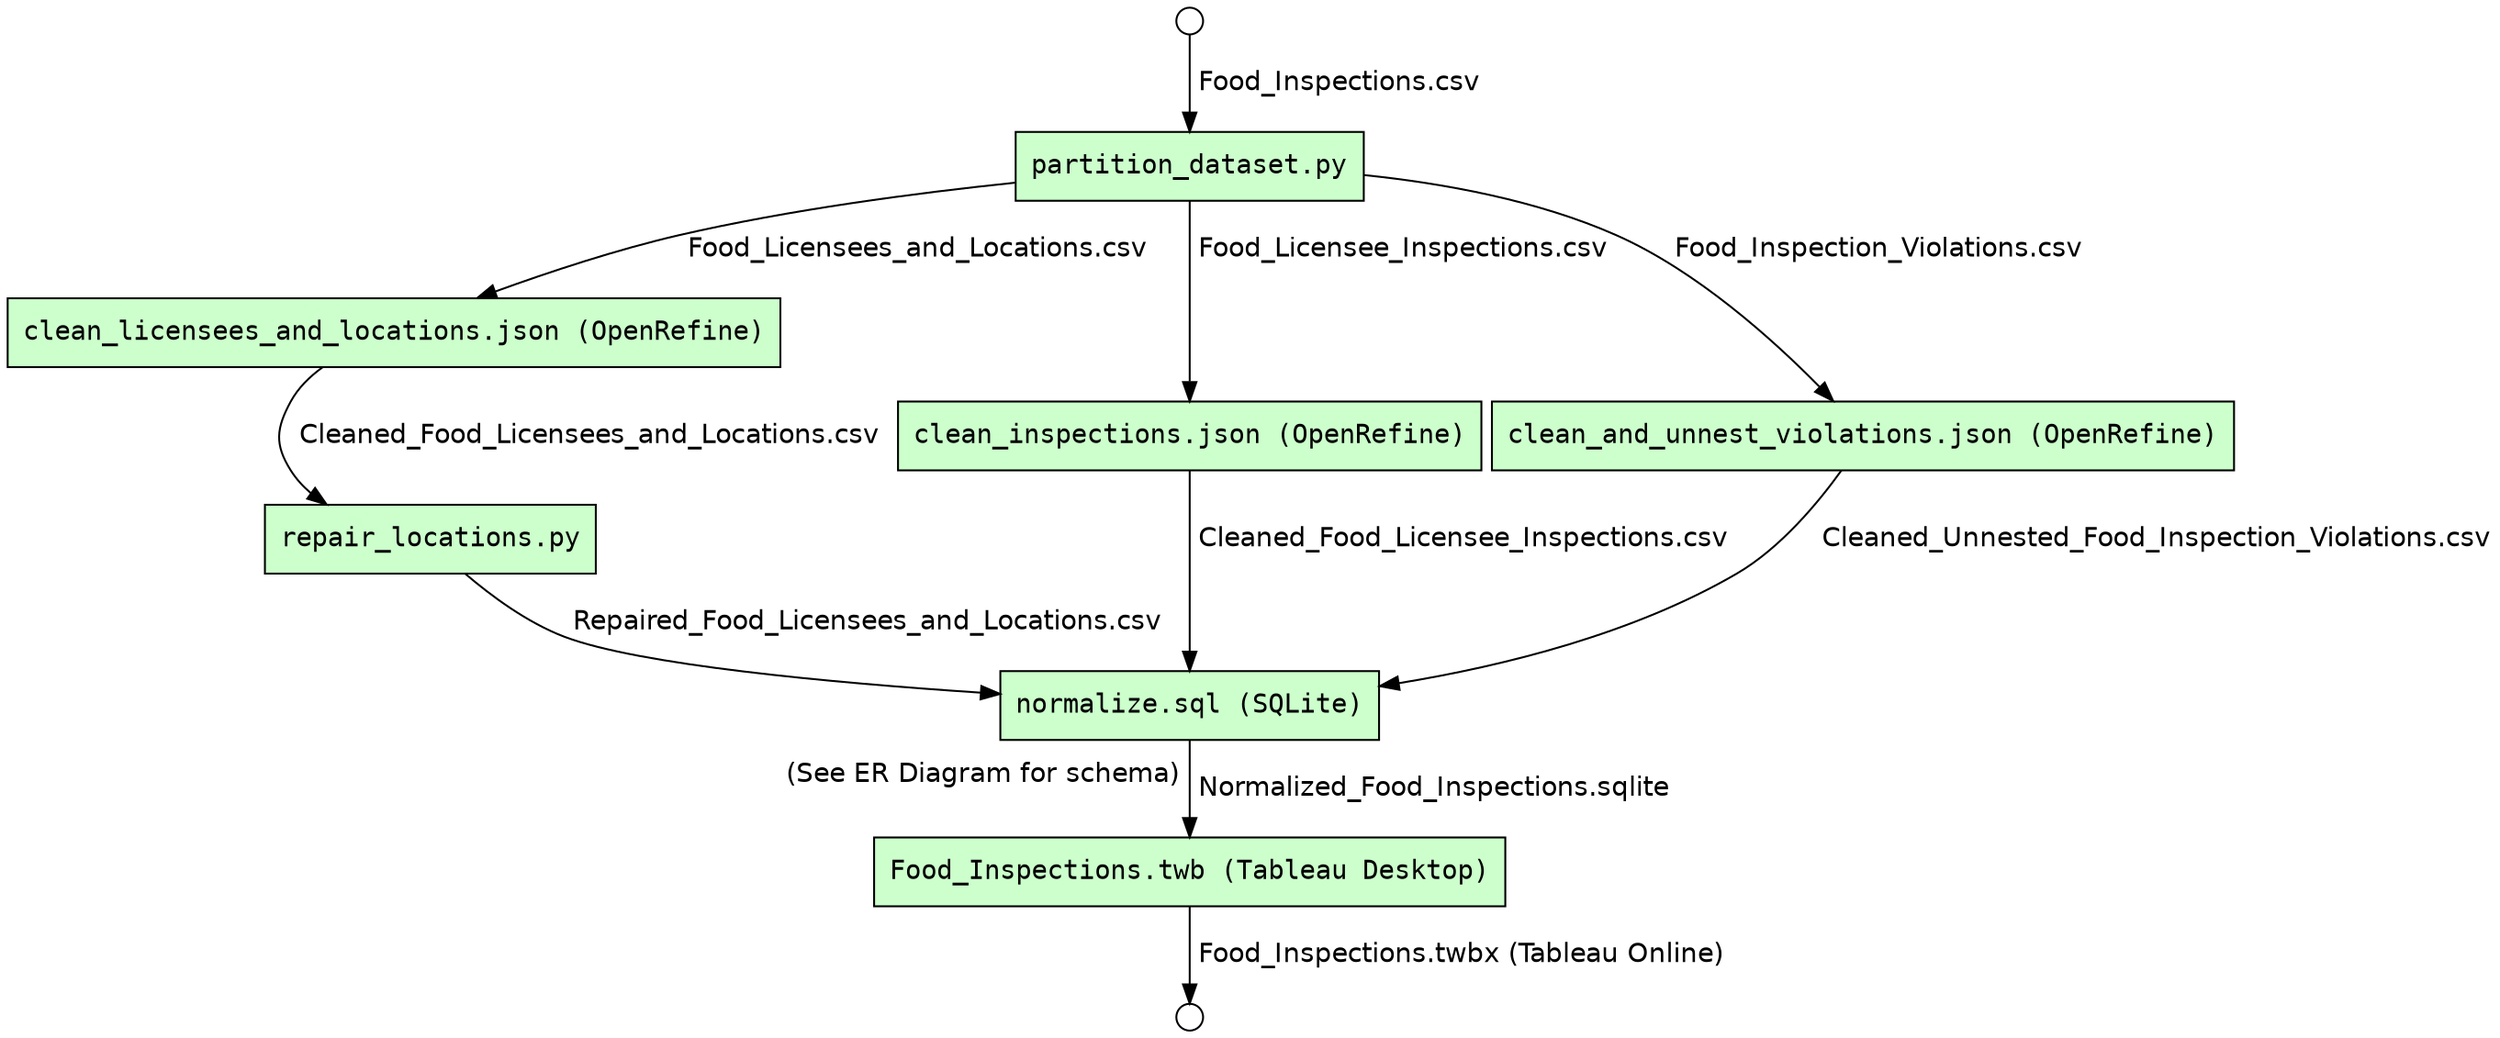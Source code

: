 digraph Workflow {
    # Inputs/Outputs with YesWorkflow Styling
    node[shape=circle style=filled fillcolor="#FFFFFF" peripheries=1 fontname=Courier width=0.2]
    "Food_Inspections.csv" [label=""]
    "Food_Inspections.twbx (Tableau Online)" [label=""]

    # Steps with YesWorkflow Styling
    node[shape=box style=filled fillcolor="#CCFFCC" peripheries=1 fontname=Courier]
    edge[fontname=Helvetica]

    # Partition
    "Food_Inspections.csv" -> "partition_dataset.py" [label=" Food_Inspections.csv"]

    # Clean & Regularize
    "partition_dataset.py" -> "clean_licensees_and_locations.json (OpenRefine)" [label=" Food_Licensees_and_Locations.csv"]
    "partition_dataset.py" -> "clean_inspections.json (OpenRefine)" [label=" Food_Licensee_Inspections.csv"]
    "partition_dataset.py" -> "clean_and_unnest_violations.json (OpenRefine)" [label=" Food_Inspection_Violations.csv"]

    # Repair
    "clean_licensees_and_locations.json (OpenRefine)" -> "repair_locations.py" [label=" Cleaned_Food_Licensees_and_Locations.csv"]

    # Normalize
    "repair_locations.py" -> "normalize.sql (SQLite)" [label=" Repaired_Food_Licensees_and_Locations.csv"]
    "clean_inspections.json (OpenRefine)" -> "normalize.sql (SQLite)" [label=" Cleaned_Food_Licensee_Inspections.csv"]
    "clean_and_unnest_violations.json (OpenRefine)" -> "normalize.sql (SQLite)" [label=" Cleaned_Unnested_Food_Inspection_Violations.csv"]    

    # Visualize (U1)
    "normalize.sql (SQLite)" -> "Food_Inspections.twb (Tableau Desktop)" [label=" Normalized_Food_Inspections.sqlite", xlabel="(See ER Diagram for schema) "]
    "Food_Inspections.twb (Tableau Desktop)" -> "Food_Inspections.twbx (Tableau Online)" [label=" Food_Inspections.twbx (Tableau Online)"]
}